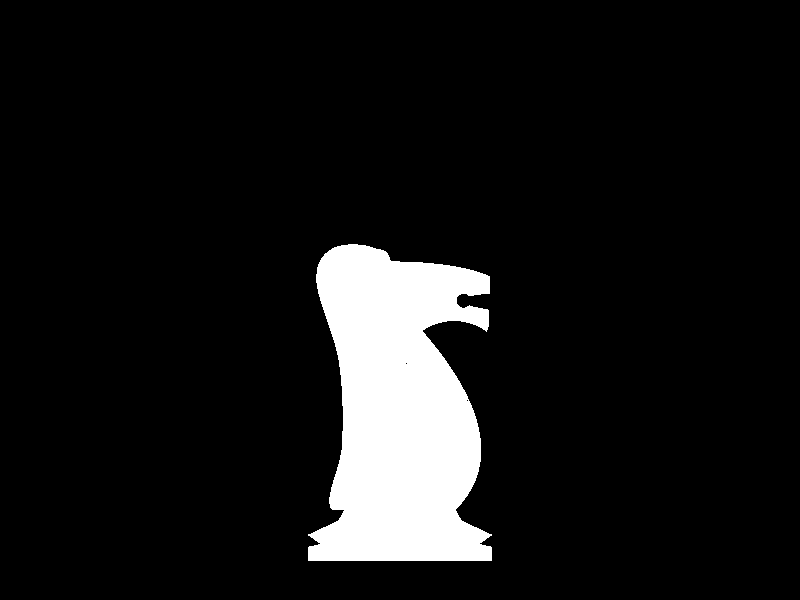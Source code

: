 //Erst definieren wir die einzelnen Teile des Springers:
//  - vordere und hintere Koerperhaelfte
//  - Kopf
//  - Ohr
//  - Maehne
//
//Am Ende werden alle in einer union zusammengefuegt.

#declare SpringerKorperHinten = bicubic_patch
{
    type 1
    flatness 0.0001
    u_steps 64
    v_steps 64
    <-0.25, 0, 0>	<-0.25, 0, -0.125>	<-0.15, 0, -0.25>	<0.025, 0, -0.25>
    <-0.165, 0.134, 0>	<-0.15, 0.178, -0.15>	<-0.1, 0.223, -0.2>	<0.05, 0.223, -0.25>
    <-0.15, 0.402, 0>	<-0.15, 0.446, -0.15>	<0.1, 0.446, 0>	<0.05, 0.595, -0.05>
    <-0.31, 1.114, 0>	<-0.31, 1.044, 0>	<-0.279, 1.044, -0.1>	<-0.15, 0.974, -0.1>

    translate <0, 0.23016259, 0>
}

#declare SpringerKorperVorne = bicubic_patch
{
    type 1
    flatness 0.0001
    u_steps 64
    v_steps 64
    <0.025, 0, -0.25>	<0.125, 0, -0.25>	<0.25, 0, -0.125>	<0.25, 0, 0>
    <0.05, 0.223, -0.25>	<0.1, 0.223, -0.2>	<0.425, 0.178, -0.15>	<0.425, 0.178, 0>
    <0.05, 0.595, -0.05>	<0.1, 0.446, -0.2>	<0.425, 0.446, -0.15>	<0.425, 0.446, 0>
    <-0.15, 0.974, -0.1>	<0, 0.974, -0.1>	<0, 0.905, -0.05>	<0.075, 0.835, 0>

    translate <0, 0.23016259, 0>
}

//Die Schnittmenge schafft runde Formen vor allem an der unteren Seite des Kopfes. Durch verschiedene Kugeln werden immer kleine eckige Teile weggeschnitten.
#declare SpringerKopf = intersection
{
    //Die Differenz des Prism-Objekts und vieler kleinen Zylinder erzeugt fast alle Details am Kopf.
    difference
    {
        //Die Basis fuer den Kopf
        prism
        {
            cubic_spline
            0 0.6 11
            <-0.5, 0.2>
            <-0.5, -0.2>
            <-0.1, -0.3>
            <0.3, -0.18>
            <0.6, -0.1>
            <0.6, 0.1>
            <0.3, 0.18>
            <-0.1, 0.3>
            <-0.5, 0.2>
            <-0.5, -0.2>
            <-0.1, -0.3>
        }

        //Das untere Maul
        cone
        {
            <0.4, -0.25, -3>, 0.4
            <0.4, -0.25, 3>, 0.4
        }

        //Augen
        cone
        {
            <-0.03, 0.45, -0.5>, 0.06
            <-0.03, 0.45, -0.27>, 0.06
        }
        cone
        {
            <-0.03, 0.45, 0.5>, 0.06
            <-0.03, 0.45, 0.27>, 0.06
        }
        //Maul
        sphere 
        {
            <0, 0, 0>, 0.3
            scale <1, 0.2, 1>
            translate <0.7, 0.3, 0>
        }

        //Nasenloecher
        cone
        {
            <0, 0, -3>, 0.03
            <0, 0, -0.07>, 0.03
            translate <0.6, 0.47, 0>
        }
        cone
        {
            <0, 0, 3>, 0.03
            <0, 0, 0.07>, 0.03
            translate <0.6, 0.47, 0>
        }

        //Trense
        cone
        {
            <0.45, 0.3, -3>, 0.05
            <0.45, 0.3, 3>, 0.05
        }

        //Der Kopf soll ein Bisschen nach unten rotiert sein
        rotate <0, 0, -2>
    }

    //Bart
    sphere 
    {
        <0, 0, 0>, 0.8
        scale <1, 0.8, 1>
        rotate <0, 0, -10>
        translate <-0.11, 0.35, 0>
    }

    //Nase und Stirn
    sphere 
    {
        <0, 0, 0>, 1.0
        scale <2, 0.6, 1>
        rotate <0, 0, 12>
        translate <-1.1, -0.15, 0>
    }

    //Hinterkopf
    sphere 
    {
        <0, 0, 0>, 1.0
        scale <1, 0.6, 1>
        rotate <0, 0, 12>
        translate <0.5, 0.59, 0>
    }

    //Nacken unter den Ohren
    sphere 
    {
        <0, 0, 0>, 1.05
        scale <1, 1, 0.4>
        rotate <0, 0, 12>
        translate <0.25, 0.9, 0>
    }
}

//Beim Ohr handelt es sich um 2 geschlossene Kurven, die Innere wird automatisch aus der Aeusseren herausgeschnitten.
#declare SpringerOhr = 
prism
{
    cubic_spline
    0 0.1 14
    <-0.13, 0.04>
    <-0.13, -0.04>
    <0.13, -0.07>
    <0.13, 0.07>
    <-0.13, 0.04>
    <-0.13, -0.04>
    <0.13, -0.07>
    <-0.104, 0.032>
    <-0.104, -0.032>
    <0.104, -0.056>
    <0.104, 0.056>
    <-0.104, 0.032>
    <-0.104, -0.032>
    <0.104, -0.056>

    rotate <-90, 15, -5>
    translate <-0.25, 0.45, -0.2>
}

//Die Maehne kopiert ungefaehr den Ruecken, ein grosser Teil ist aber versteckt im Inneren des Koerpers.
#declare SpringerMahne = difference
{
    prism
    {
        cubic_spline
        0 0.065 12
        <-0.025, 0.394>
        <0, 0>
        <-0.305, 0>
        <-0.26, 0.298>
        <-0.275, 0.668>
        <-0.375, 1.026>
        <-0.307, 1.175>
        <-0.124, 1.182>
        <-0.031, 1.063>
        <-0.025, 0.394>
        <0, 0>
        <-0.305, 0>

        rotate <-90, 0, 0>
        translate <0, 0, 0.032>
    }

    //Alles unterhalb des Koerpers wird weggeschnitten.
    box
    {
        <-3, -3, -3>
        <3, 0, 3>
    }
}

#declare Springer = union
{
    lathe
    {
        linear_spline 7,
        //Podest
        <0, 0>
        <0.415, 0>
        <0.415, 0.064>
        //Beine
        <0.358, 0.077>
        <0.415, 0.118>
        <0.278, 0.182>
        <0.25, 0.23>
    }

    //Linke Seite
    object {SpringerKorperHinten}
    object {SpringerKorperVorne}
    //Rechte Seite
    object {SpringerKorperHinten scale<1,1,-1>}
    object {SpringerKorperVorne scale<1,1,-1>}

    union
    {
        object {SpringerKopf}
        object {SpringerOhr}
        object {SpringerOhr scale<1,1,-1>}

        scale 0.62000006
        translate <0, 0.9956939, 0>
    }

    object {SpringerMahne translate <0, 0.23016259, 0>}
}

//////////////////////////////////////////////////////////////////////////////
//Detailansicht dieser Figur. Deaktiviert, wenn aus chessboard.pov aufgerufen.
//////////////////////////////////////////////////////////////////////////////
#ifndef (SCHACHBRETT)
#include "colors.inc"
camera
{
    orthographic
    location <0, 1.175, -2.7>
    look_at <0, 1.175, 0>
}

light_source { <10, 30, -20> color White }
light_source { <0, 0.2, -5> color Gray50 }
light_source { <-30, 0, -10> color Gray20 }

object {Springer  pigment {color White}}
#end
